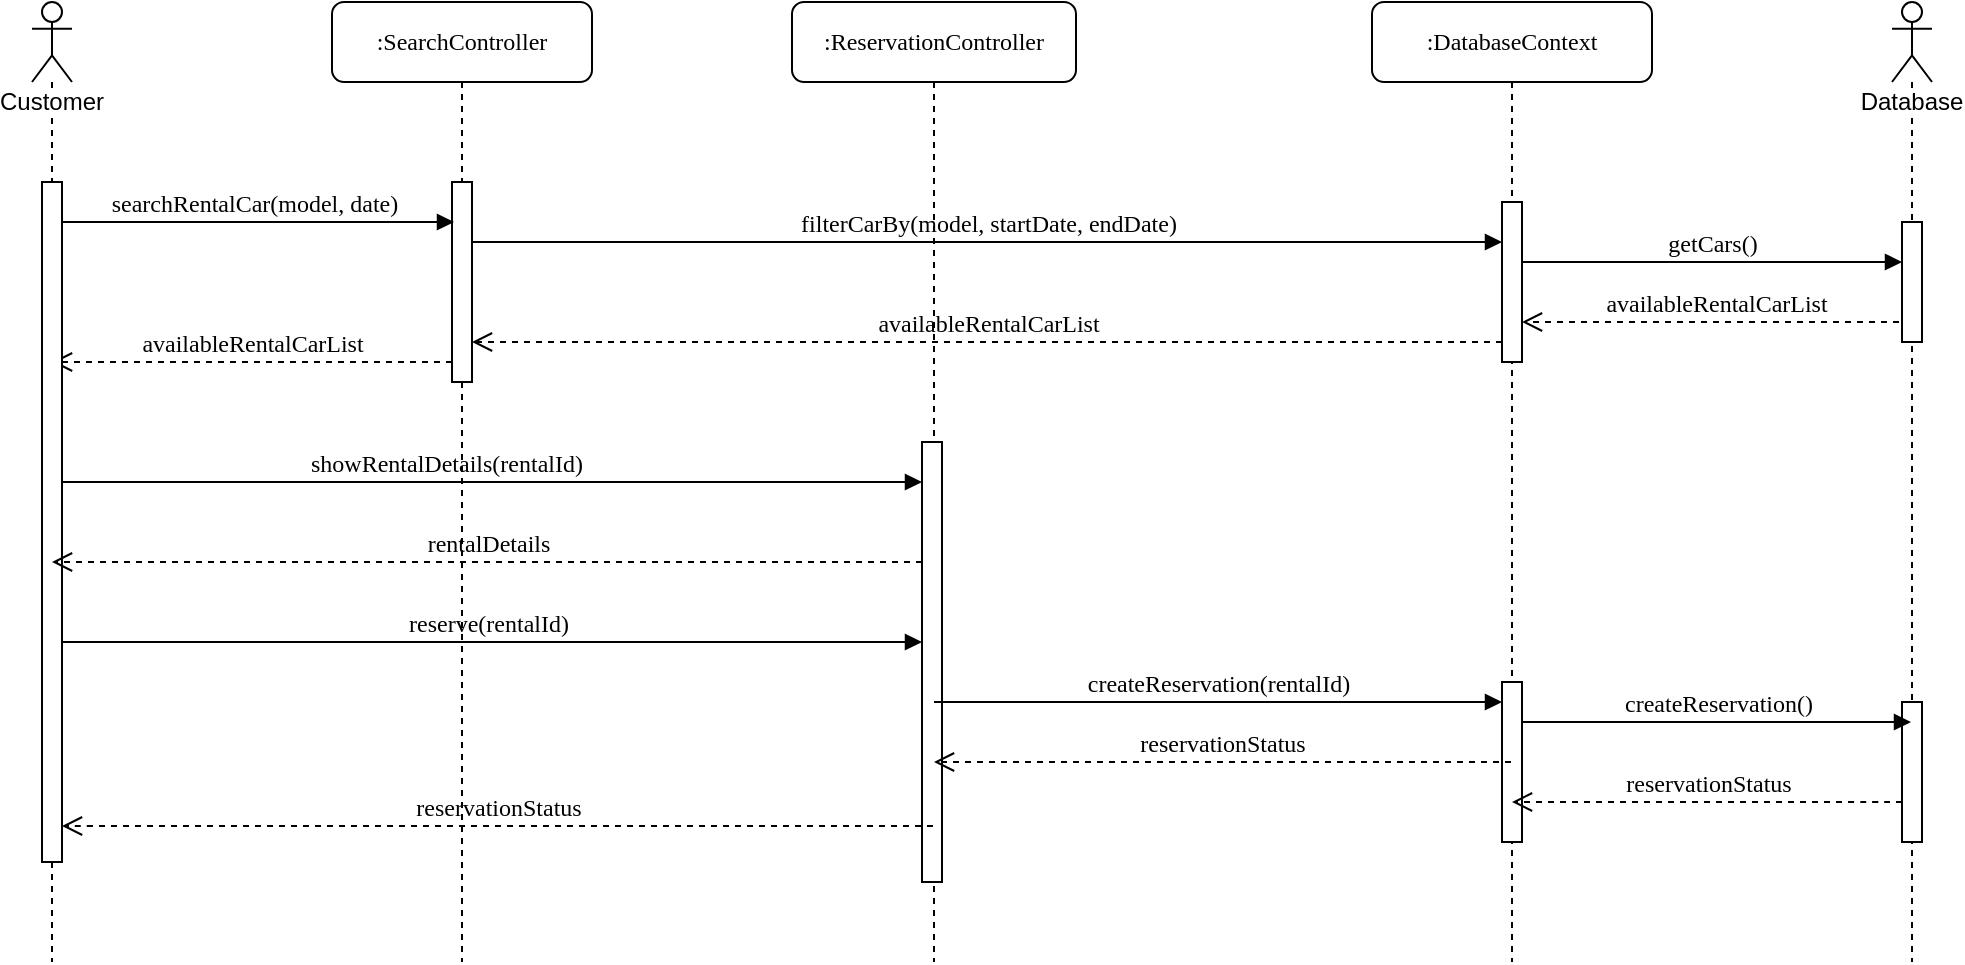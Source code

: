 <mxfile version="12.9.12" type="device"><diagram name="Page-1" id="13e1069c-82ec-6db2-03f1-153e76fe0fe0"><mxGraphModel dx="1422" dy="745" grid="1" gridSize="10" guides="1" tooltips="1" connect="1" arrows="1" fold="1" page="1" pageScale="1" pageWidth="1100" pageHeight="850" background="#ffffff" math="0" shadow="0"><root><mxCell id="0"/><mxCell id="1" parent="0"/><mxCell id="7baba1c4bc27f4b0-2" value=":SearchController" style="shape=umlLifeline;perimeter=lifelinePerimeter;whiteSpace=wrap;html=1;container=1;collapsible=0;recursiveResize=0;outlineConnect=0;rounded=1;shadow=0;comic=0;labelBackgroundColor=none;strokeWidth=1;fontFamily=Verdana;fontSize=12;align=center;" parent="1" vertex="1"><mxGeometry x="230" y="70" width="130" height="480" as="geometry"/></mxCell><mxCell id="7baba1c4bc27f4b0-10" value="" style="html=1;points=[];perimeter=orthogonalPerimeter;rounded=0;shadow=0;comic=0;labelBackgroundColor=none;strokeWidth=1;fontFamily=Verdana;fontSize=12;align=center;" parent="7baba1c4bc27f4b0-2" vertex="1"><mxGeometry x="60" y="90" width="10" height="100" as="geometry"/></mxCell><mxCell id="7baba1c4bc27f4b0-4" value=":ReservationController" style="shape=umlLifeline;perimeter=lifelinePerimeter;whiteSpace=wrap;html=1;container=1;collapsible=0;recursiveResize=0;outlineConnect=0;rounded=1;shadow=0;comic=0;labelBackgroundColor=none;strokeWidth=1;fontFamily=Verdana;fontSize=12;align=center;" parent="1" vertex="1"><mxGeometry x="460" y="70" width="142" height="480" as="geometry"/></mxCell><mxCell id="7baba1c4bc27f4b0-13" value="" style="html=1;points=[];perimeter=orthogonalPerimeter;rounded=0;shadow=0;comic=0;labelBackgroundColor=none;strokeWidth=1;fontFamily=Verdana;fontSize=12;align=center;" parent="7baba1c4bc27f4b0-4" vertex="1"><mxGeometry x="65" y="220" width="10" height="220" as="geometry"/></mxCell><mxCell id="7baba1c4bc27f4b0-5" value=":DatabaseContext" style="shape=umlLifeline;perimeter=lifelinePerimeter;whiteSpace=wrap;html=1;container=1;collapsible=0;recursiveResize=0;outlineConnect=0;rounded=1;shadow=0;comic=0;labelBackgroundColor=none;strokeWidth=1;fontFamily=Verdana;fontSize=12;align=center;" parent="1" vertex="1"><mxGeometry x="750" y="70" width="140" height="480" as="geometry"/></mxCell><mxCell id="7baba1c4bc27f4b0-19" value="" style="html=1;points=[];perimeter=orthogonalPerimeter;rounded=0;shadow=0;comic=0;labelBackgroundColor=none;strokeWidth=1;fontFamily=Verdana;fontSize=12;align=center;" parent="7baba1c4bc27f4b0-5" vertex="1"><mxGeometry x="65" y="100" width="10" height="80" as="geometry"/></mxCell><mxCell id="Q7UwtsliU7LenJTDQlE5-12" value="" style="html=1;points=[];perimeter=orthogonalPerimeter;rounded=0;shadow=0;comic=0;labelBackgroundColor=none;strokeWidth=1;fontFamily=Verdana;fontSize=12;align=center;" vertex="1" parent="7baba1c4bc27f4b0-5"><mxGeometry x="65" y="340" width="10" height="80" as="geometry"/></mxCell><mxCell id="7baba1c4bc27f4b0-17" value="reserve(rentalId)" style="html=1;verticalAlign=bottom;endArrow=block;labelBackgroundColor=none;fontFamily=Verdana;fontSize=12;edgeStyle=elbowEdgeStyle;elbow=vertical;" parent="1" source="Q7UwtsliU7LenJTDQlE5-2" target="7baba1c4bc27f4b0-13" edge="1"><mxGeometry relative="1" as="geometry"><mxPoint x="510" y="220" as="sourcePoint"/><Array as="points"><mxPoint x="400" y="390"/><mxPoint x="430" y="360"/><mxPoint x="510" y="340"/><mxPoint x="460" y="220"/></Array></mxGeometry></mxCell><mxCell id="7baba1c4bc27f4b0-20" value="filterCarBy(model, startDate, endDate)" style="html=1;verticalAlign=bottom;endArrow=block;labelBackgroundColor=none;fontFamily=Verdana;fontSize=12;edgeStyle=elbowEdgeStyle;elbow=vertical;" parent="1" source="7baba1c4bc27f4b0-10" target="7baba1c4bc27f4b0-19" edge="1"><mxGeometry relative="1" as="geometry"><mxPoint x="650" y="230" as="sourcePoint"/><mxPoint x="730" y="190" as="targetPoint"/><Array as="points"><mxPoint x="350" y="190"/><mxPoint x="760" y="200"/><mxPoint x="690" y="185"/></Array></mxGeometry></mxCell><mxCell id="7baba1c4bc27f4b0-21" value="availableRentalCarList" style="html=1;verticalAlign=bottom;endArrow=open;dashed=1;endSize=8;labelBackgroundColor=none;fontFamily=Verdana;fontSize=12;edgeStyle=elbowEdgeStyle;elbow=vertical;" parent="1" source="7baba1c4bc27f4b0-10" target="Q7UwtsliU7LenJTDQlE5-2" edge="1"><mxGeometry relative="1" as="geometry"><mxPoint x="154" y="213.88" as="targetPoint"/><Array as="points"><mxPoint x="230" y="250"/><mxPoint x="240" y="240"/><mxPoint x="190" y="214"/><mxPoint x="230" y="197"/><mxPoint x="700" y="260"/></Array><mxPoint x="230" y="214" as="sourcePoint"/></mxGeometry></mxCell><mxCell id="7baba1c4bc27f4b0-26" value="getCars()" style="html=1;verticalAlign=bottom;endArrow=block;labelBackgroundColor=none;fontFamily=Verdana;fontSize=12;" parent="1" source="7baba1c4bc27f4b0-19" target="7baba1c4bc27f4b0-25" edge="1"><mxGeometry relative="1" as="geometry"><mxPoint x="930" y="340" as="sourcePoint"/><Array as="points"><mxPoint x="840" y="200"/></Array></mxGeometry></mxCell><mxCell id="7baba1c4bc27f4b0-30" value="availableRentalCarList" style="html=1;verticalAlign=bottom;endArrow=open;dashed=1;endSize=8;labelBackgroundColor=none;fontFamily=Verdana;fontSize=12;edgeStyle=elbowEdgeStyle;elbow=vertical;" parent="1" source="Q7UwtsliU7LenJTDQlE5-4" target="7baba1c4bc27f4b0-19" edge="1"><mxGeometry relative="1" as="geometry"><mxPoint x="155" y="600" as="targetPoint"/><Array as="points"><mxPoint x="900" y="230"/><mxPoint x="840" y="221"/></Array><mxPoint x="990" y="230" as="sourcePoint"/></mxGeometry></mxCell><mxCell id="7baba1c4bc27f4b0-11" value="searchRentalCar(model, date)" style="html=1;verticalAlign=bottom;endArrow=block;labelBackgroundColor=none;fontFamily=Verdana;fontSize=12;edgeStyle=elbowEdgeStyle;elbow=vertical;" parent="1" source="Q7UwtsliU7LenJTDQlE5-2" edge="1"><mxGeometry relative="1" as="geometry"><mxPoint x="155" y="180" as="sourcePoint"/><mxPoint x="291" y="180" as="targetPoint"/><Array as="points"><mxPoint x="240" y="180"/></Array></mxGeometry></mxCell><mxCell id="7baba1c4bc27f4b0-14" value="showRentalDetails(rentalId)" style="html=1;verticalAlign=bottom;endArrow=block;labelBackgroundColor=none;fontFamily=Verdana;fontSize=12;edgeStyle=elbowEdgeStyle;elbow=vertical;" parent="1" source="Q7UwtsliU7LenJTDQlE5-2" target="7baba1c4bc27f4b0-13" edge="1"><mxGeometry x="0.13" y="-50" relative="1" as="geometry"><mxPoint x="155" y="200" as="sourcePoint"/><Array as="points"><mxPoint x="330" y="310"/><mxPoint x="190" y="260"/><mxPoint x="380" y="240"/></Array><mxPoint x="-49" y="-50" as="offset"/></mxGeometry></mxCell><mxCell id="Q7UwtsliU7LenJTDQlE5-2" value="Customer" style="shape=umlLifeline;participant=umlActor;perimeter=lifelinePerimeter;whiteSpace=wrap;html=1;container=1;collapsible=0;recursiveResize=0;verticalAlign=top;spacingTop=36;labelBackgroundColor=#ffffff;outlineConnect=0;" vertex="1" parent="1"><mxGeometry x="80" y="70" width="20" height="480" as="geometry"/></mxCell><mxCell id="7baba1c4bc27f4b0-22" value="" style="html=1;points=[];perimeter=orthogonalPerimeter;rounded=0;shadow=0;comic=0;labelBackgroundColor=none;strokeWidth=1;fontFamily=Verdana;fontSize=12;align=center;" parent="Q7UwtsliU7LenJTDQlE5-2" vertex="1"><mxGeometry x="5" y="90" width="10" height="340" as="geometry"/></mxCell><mxCell id="Q7UwtsliU7LenJTDQlE5-4" value="Database" style="shape=umlLifeline;participant=umlActor;perimeter=lifelinePerimeter;whiteSpace=wrap;html=1;container=1;collapsible=0;recursiveResize=0;verticalAlign=top;spacingTop=36;labelBackgroundColor=#ffffff;outlineConnect=0;" vertex="1" parent="1"><mxGeometry x="1010" y="70" width="20" height="480" as="geometry"/></mxCell><mxCell id="7baba1c4bc27f4b0-25" value="" style="html=1;points=[];perimeter=orthogonalPerimeter;rounded=0;shadow=0;comic=0;labelBackgroundColor=none;strokeColor=#000000;strokeWidth=1;fillColor=#FFFFFF;fontFamily=Verdana;fontSize=12;fontColor=#000000;align=center;" parent="Q7UwtsliU7LenJTDQlE5-4" vertex="1"><mxGeometry x="5" y="110" width="10" height="60" as="geometry"/></mxCell><mxCell id="7baba1c4bc27f4b0-34" value="" style="html=1;points=[];perimeter=orthogonalPerimeter;rounded=0;shadow=0;comic=0;labelBackgroundColor=none;strokeWidth=1;fontFamily=Verdana;fontSize=12;align=center;" parent="Q7UwtsliU7LenJTDQlE5-4" vertex="1"><mxGeometry x="5" y="350" width="10" height="70" as="geometry"/></mxCell><mxCell id="Q7UwtsliU7LenJTDQlE5-5" value="availableRentalCarList" style="html=1;verticalAlign=bottom;endArrow=open;dashed=1;endSize=8;labelBackgroundColor=none;fontFamily=Verdana;fontSize=12;edgeStyle=elbowEdgeStyle;elbow=vertical;" edge="1" parent="1" source="7baba1c4bc27f4b0-19" target="7baba1c4bc27f4b0-10"><mxGeometry relative="1" as="geometry"><mxPoint x="620" y="231" as="targetPoint"/><Array as="points"><mxPoint x="680" y="240"/><mxPoint x="695" y="231"/></Array><mxPoint x="751" y="231" as="sourcePoint"/></mxGeometry></mxCell><mxCell id="Q7UwtsliU7LenJTDQlE5-6" value="rentalDetails" style="html=1;verticalAlign=bottom;endArrow=open;dashed=1;endSize=8;labelBackgroundColor=none;fontFamily=Verdana;fontSize=12;" edge="1" parent="1" source="7baba1c4bc27f4b0-13" target="Q7UwtsliU7LenJTDQlE5-2"><mxGeometry relative="1" as="geometry"><mxPoint x="89.5" y="350" as="targetPoint"/><mxPoint x="444" y="335" as="sourcePoint"/><Array as="points"><mxPoint x="420" y="350"/><mxPoint x="390" y="350"/><mxPoint x="350" y="350"/><mxPoint x="320" y="350"/><mxPoint x="190" y="350"/></Array></mxGeometry></mxCell><mxCell id="Q7UwtsliU7LenJTDQlE5-8" value="createReservation(rentalId)" style="html=1;verticalAlign=bottom;endArrow=block;labelBackgroundColor=none;fontFamily=Verdana;fontSize=12;edgeStyle=elbowEdgeStyle;elbow=vertical;" edge="1" parent="1" source="7baba1c4bc27f4b0-4" target="Q7UwtsliU7LenJTDQlE5-12"><mxGeometry relative="1" as="geometry"><mxPoint x="690" y="410" as="sourcePoint"/><Array as="points"><mxPoint x="710" y="420"/><mxPoint x="845" y="410"/><mxPoint x="875" y="380"/><mxPoint x="955" y="360"/><mxPoint x="905" y="240"/></Array><mxPoint x="810" y="420" as="targetPoint"/></mxGeometry></mxCell><mxCell id="Q7UwtsliU7LenJTDQlE5-14" value="reservationStatus" style="html=1;verticalAlign=bottom;endArrow=open;dashed=1;endSize=8;labelBackgroundColor=none;fontFamily=Verdana;fontSize=12;edgeStyle=elbowEdgeStyle;elbow=vertical;" edge="1" parent="1" source="7baba1c4bc27f4b0-5" target="7baba1c4bc27f4b0-4"><mxGeometry relative="1" as="geometry"><mxPoint x="570" y="450" as="targetPoint"/><Array as="points"><mxPoint x="680" y="450"/><mxPoint x="695" y="441"/></Array><mxPoint x="790" y="450" as="sourcePoint"/></mxGeometry></mxCell><mxCell id="Q7UwtsliU7LenJTDQlE5-15" value="reservationStatus" style="html=1;verticalAlign=bottom;endArrow=open;dashed=1;endSize=8;labelBackgroundColor=none;fontFamily=Verdana;fontSize=12;edgeStyle=elbowEdgeStyle;elbow=vertical;" edge="1" parent="1" source="7baba1c4bc27f4b0-4" target="7baba1c4bc27f4b0-22"><mxGeometry relative="1" as="geometry"><mxPoint x="260" y="482" as="targetPoint"/><Array as="points"><mxPoint x="100" y="482"/><mxPoint x="345" y="471"/></Array><mxPoint x="524.5" y="480" as="sourcePoint"/></mxGeometry></mxCell><mxCell id="Q7UwtsliU7LenJTDQlE5-16" value="createReservation()" style="html=1;verticalAlign=bottom;endArrow=block;labelBackgroundColor=none;fontFamily=Verdana;fontSize=12;edgeStyle=elbowEdgeStyle;elbow=vertical;" edge="1" parent="1" source="Q7UwtsliU7LenJTDQlE5-12" target="Q7UwtsliU7LenJTDQlE5-4"><mxGeometry relative="1" as="geometry"><mxPoint x="860" y="430" as="sourcePoint"/><Array as="points"><mxPoint x="999.5" y="430"/><mxPoint x="1134.5" y="420"/><mxPoint x="1164.5" y="390"/><mxPoint x="1244.5" y="370"/><mxPoint x="1194.5" y="250"/></Array><mxPoint x="940" y="490" as="targetPoint"/></mxGeometry></mxCell><mxCell id="Q7UwtsliU7LenJTDQlE5-17" value="reservationStatus" style="html=1;verticalAlign=bottom;endArrow=open;dashed=1;endSize=8;labelBackgroundColor=none;fontFamily=Verdana;fontSize=12;edgeStyle=elbowEdgeStyle;elbow=vertical;" edge="1" parent="1" source="7baba1c4bc27f4b0-34" target="7baba1c4bc27f4b0-5"><mxGeometry relative="1" as="geometry"><mxPoint x="970" y="580" as="targetPoint"/><Array as="points"><mxPoint x="1000" y="470"/><mxPoint x="690" y="460"/><mxPoint x="705" y="451"/></Array><mxPoint x="829.5" y="460" as="sourcePoint"/></mxGeometry></mxCell></root></mxGraphModel></diagram></mxfile>